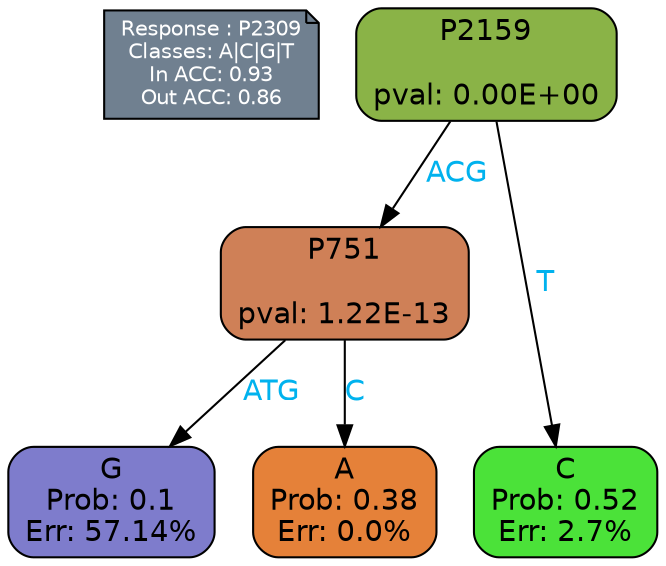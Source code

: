 digraph Tree {
node [shape=box, style="filled, rounded", color="black", fontname=helvetica] ;
graph [ranksep=equally, splines=polylines, bgcolor=transparent, dpi=600] ;
edge [fontname=helvetica] ;
LEGEND [label="Response : P2309
Classes: A|C|G|T
In ACC: 0.93
Out ACC: 0.86
",shape=note,align=left,style=filled,fillcolor="slategray",fontcolor="white",fontsize=10];1 [label="P2159

pval: 0.00E+00", fillcolor="#8ab347"] ;
2 [label="P751

pval: 1.22E-13", fillcolor="#cf8057"] ;
3 [label="G
Prob: 0.1
Err: 57.14%", fillcolor="#7e7ccc"] ;
4 [label="A
Prob: 0.38
Err: 0.0%", fillcolor="#e58139"] ;
5 [label="C
Prob: 0.52
Err: 2.7%", fillcolor="#4be239"] ;
1 -> 2 [label="ACG",fontcolor=deepskyblue2] ;
1 -> 5 [label="T",fontcolor=deepskyblue2] ;
2 -> 3 [label="ATG",fontcolor=deepskyblue2] ;
2 -> 4 [label="C",fontcolor=deepskyblue2] ;
{rank = same; 3;4;5;}{rank = same; LEGEND;1;}}